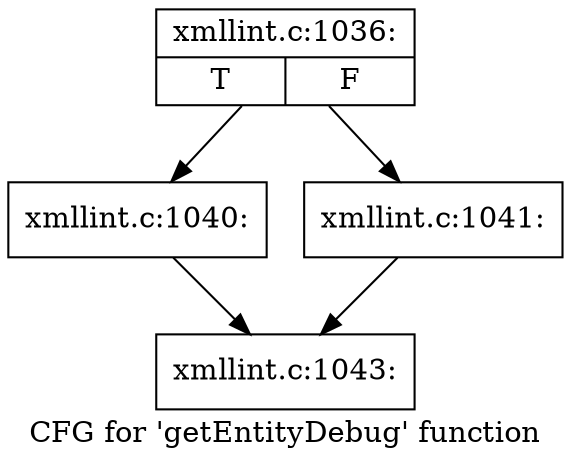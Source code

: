 digraph "CFG for 'getEntityDebug' function" {
	label="CFG for 'getEntityDebug' function";

	Node0x4fb9840 [shape=record,label="{xmllint.c:1036:|{<s0>T|<s1>F}}"];
	Node0x4fb9840 -> Node0x4eecac0;
	Node0x4fb9840 -> Node0x4eecb10;
	Node0x4eecac0 [shape=record,label="{xmllint.c:1040:}"];
	Node0x4eecac0 -> Node0x4fbc480;
	Node0x4eecb10 [shape=record,label="{xmllint.c:1041:}"];
	Node0x4eecb10 -> Node0x4fbc480;
	Node0x4fbc480 [shape=record,label="{xmllint.c:1043:}"];
}
